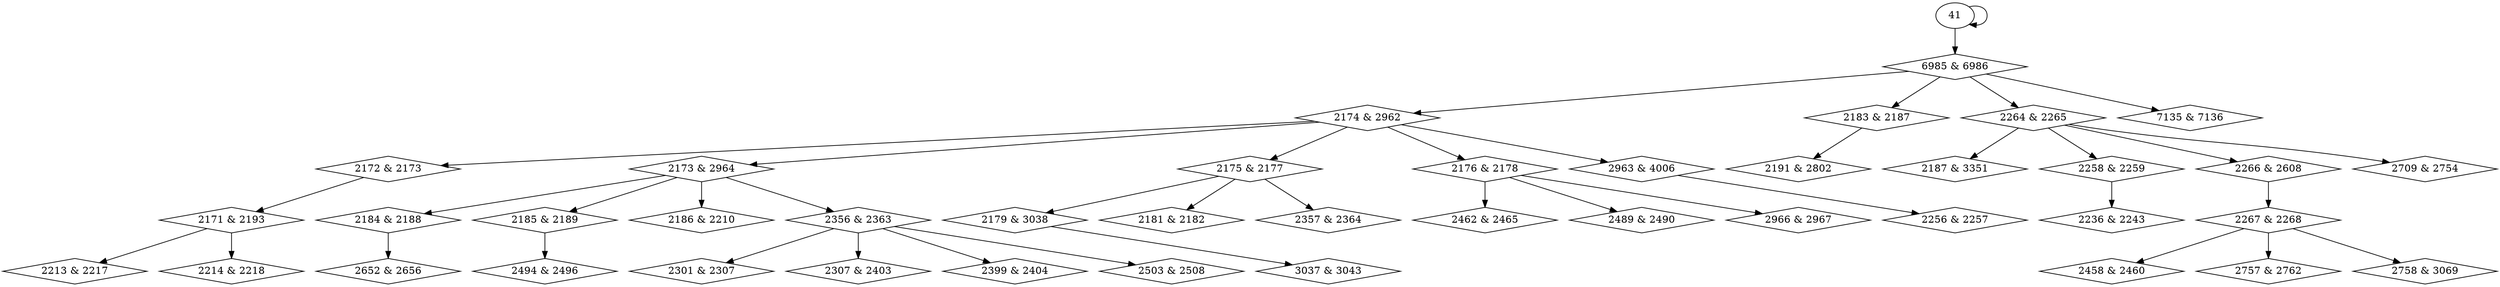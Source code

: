 digraph {
0 [label = "2171 & 2193", shape = diamond];
1 [label = "2172 & 2173", shape = diamond];
2 [label = "2173 & 2964", shape = diamond];
3 [label = "2174 & 2962", shape = diamond];
4 [label = "2175 & 2177", shape = diamond];
5 [label = "2176 & 2178", shape = diamond];
6 [label = "2179 & 3038", shape = diamond];
7 [label = "2181 & 2182", shape = diamond];
8 [label = "2183 & 2187", shape = diamond];
9 [label = "2187 & 3351", shape = diamond];
10 [label = "2184 & 2188", shape = diamond];
11 [label = "2185 & 2189", shape = diamond];
12 [label = "2186 & 2210", shape = diamond];
13 [label = "2191 & 2802", shape = diamond];
14 [label = "2213 & 2217", shape = diamond];
15 [label = "2214 & 2218", shape = diamond];
16 [label = "2236 & 2243", shape = diamond];
17 [label = "2256 & 2257", shape = diamond];
18 [label = "2258 & 2259", shape = diamond];
19 [label = "2264 & 2265", shape = diamond];
20 [label = "2266 & 2608", shape = diamond];
21 [label = "2267 & 2268", shape = diamond];
22 [label = "2301 & 2307", shape = diamond];
23 [label = "2307 & 2403", shape = diamond];
24 [label = "2356 & 2363", shape = diamond];
25 [label = "2357 & 2364", shape = diamond];
26 [label = "2399 & 2404", shape = diamond];
27 [label = "2458 & 2460", shape = diamond];
28 [label = "2462 & 2465", shape = diamond];
29 [label = "2489 & 2490", shape = diamond];
30 [label = "2494 & 2496", shape = diamond];
31 [label = "2503 & 2508", shape = diamond];
32 [label = "2652 & 2656", shape = diamond];
33 [label = "2709 & 2754", shape = diamond];
34 [label = "2757 & 2762", shape = diamond];
35 [label = "2758 & 3069", shape = diamond];
36 [label = "2963 & 4006", shape = diamond];
37 [label = "2966 & 2967", shape = diamond];
38 [label = "3037 & 3043", shape = diamond];
39 [label = "6985 & 6986", shape = diamond];
40 [label = "7135 & 7136", shape = diamond];
1 -> 0;
3 -> 1;
3 -> 2;
39 -> 3;
3 -> 4;
3 -> 5;
4 -> 6;
4 -> 7;
39 -> 8;
19 -> 9;
2 -> 10;
2 -> 11;
2 -> 12;
8 -> 13;
0 -> 14;
0 -> 15;
18 -> 16;
36 -> 17;
19 -> 18;
39 -> 19;
19 -> 20;
20 -> 21;
24 -> 22;
24 -> 23;
2 -> 24;
4 -> 25;
24 -> 26;
21 -> 27;
5 -> 28;
5 -> 29;
11 -> 30;
24 -> 31;
10 -> 32;
19 -> 33;
21 -> 34;
21 -> 35;
3 -> 36;
5 -> 37;
6 -> 38;
41 -> 39;
39 -> 40;
41 -> 41;
}

